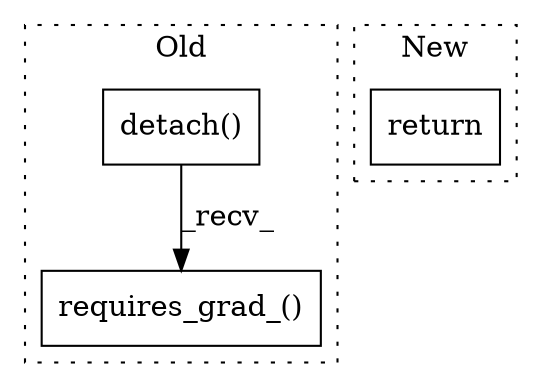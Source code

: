 digraph G {
subgraph cluster0 {
1 [label="requires_grad_()" a="75" s="2790,2822" l="28,1" shape="box"];
3 [label="detach()" a="75" s="2790" l="12" shape="box"];
label = "Old";
style="dotted";
}
subgraph cluster1 {
2 [label="return" a="93" s="13637" l="7" shape="box"];
label = "New";
style="dotted";
}
3 -> 1 [label="_recv_"];
}